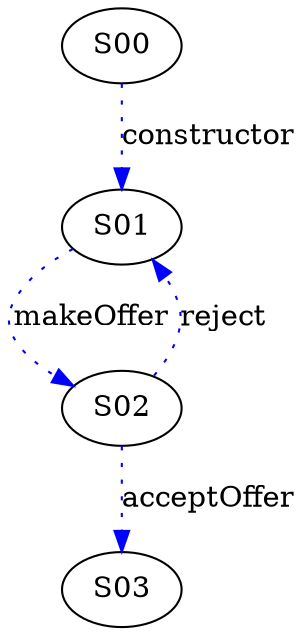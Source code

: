 digraph {



S00->S01 [label="constructor", style="dotted", color="blue"]
S02->S01 [label="reject", style="dotted", color="blue"]
S02->S03 [label="acceptOffer", style="dotted", color="blue"]
S01->S02 [label="makeOffer", style="dotted", color="blue"]
}